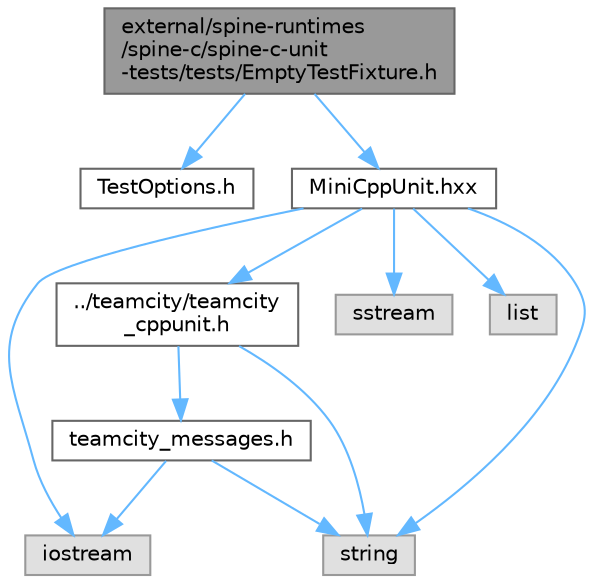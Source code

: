 digraph "external/spine-runtimes/spine-c/spine-c-unit-tests/tests/EmptyTestFixture.h"
{
 // LATEX_PDF_SIZE
  bgcolor="transparent";
  edge [fontname=Helvetica,fontsize=10,labelfontname=Helvetica,labelfontsize=10];
  node [fontname=Helvetica,fontsize=10,shape=box,height=0.2,width=0.4];
  Node1 [id="Node000001",label="external/spine-runtimes\l/spine-c/spine-c-unit\l-tests/tests/EmptyTestFixture.h",height=0.2,width=0.4,color="gray40", fillcolor="grey60", style="filled", fontcolor="black",tooltip=" "];
  Node1 -> Node2 [id="edge12_Node000001_Node000002",color="steelblue1",style="solid",tooltip=" "];
  Node2 [id="Node000002",label="TestOptions.h",height=0.2,width=0.4,color="grey40", fillcolor="white", style="filled",URL="$_test_options_8h.html",tooltip=" "];
  Node1 -> Node3 [id="edge13_Node000001_Node000003",color="steelblue1",style="solid",tooltip=" "];
  Node3 [id="Node000003",label="MiniCppUnit.hxx",height=0.2,width=0.4,color="grey40", fillcolor="white", style="filled",URL="$_mini_cpp_unit_8hxx.html",tooltip=" "];
  Node3 -> Node4 [id="edge14_Node000003_Node000004",color="steelblue1",style="solid",tooltip=" "];
  Node4 [id="Node000004",label="iostream",height=0.2,width=0.4,color="grey60", fillcolor="#E0E0E0", style="filled",tooltip=" "];
  Node3 -> Node5 [id="edge15_Node000003_Node000005",color="steelblue1",style="solid",tooltip=" "];
  Node5 [id="Node000005",label="string",height=0.2,width=0.4,color="grey60", fillcolor="#E0E0E0", style="filled",tooltip=" "];
  Node3 -> Node6 [id="edge16_Node000003_Node000006",color="steelblue1",style="solid",tooltip=" "];
  Node6 [id="Node000006",label="sstream",height=0.2,width=0.4,color="grey60", fillcolor="#E0E0E0", style="filled",tooltip=" "];
  Node3 -> Node7 [id="edge17_Node000003_Node000007",color="steelblue1",style="solid",tooltip=" "];
  Node7 [id="Node000007",label="list",height=0.2,width=0.4,color="grey60", fillcolor="#E0E0E0", style="filled",tooltip=" "];
  Node3 -> Node8 [id="edge18_Node000003_Node000008",color="steelblue1",style="solid",tooltip=" "];
  Node8 [id="Node000008",label="../teamcity/teamcity\l_cppunit.h",height=0.2,width=0.4,color="grey40", fillcolor="white", style="filled",URL="$teamcity__cppunit_8h.html",tooltip=" "];
  Node8 -> Node5 [id="edge19_Node000008_Node000005",color="steelblue1",style="solid",tooltip=" "];
  Node8 -> Node9 [id="edge20_Node000008_Node000009",color="steelblue1",style="solid",tooltip=" "];
  Node9 [id="Node000009",label="teamcity_messages.h",height=0.2,width=0.4,color="grey40", fillcolor="white", style="filled",URL="$teamcity__messages_8h.html",tooltip=" "];
  Node9 -> Node5 [id="edge21_Node000009_Node000005",color="steelblue1",style="solid",tooltip=" "];
  Node9 -> Node4 [id="edge22_Node000009_Node000004",color="steelblue1",style="solid",tooltip=" "];
}

